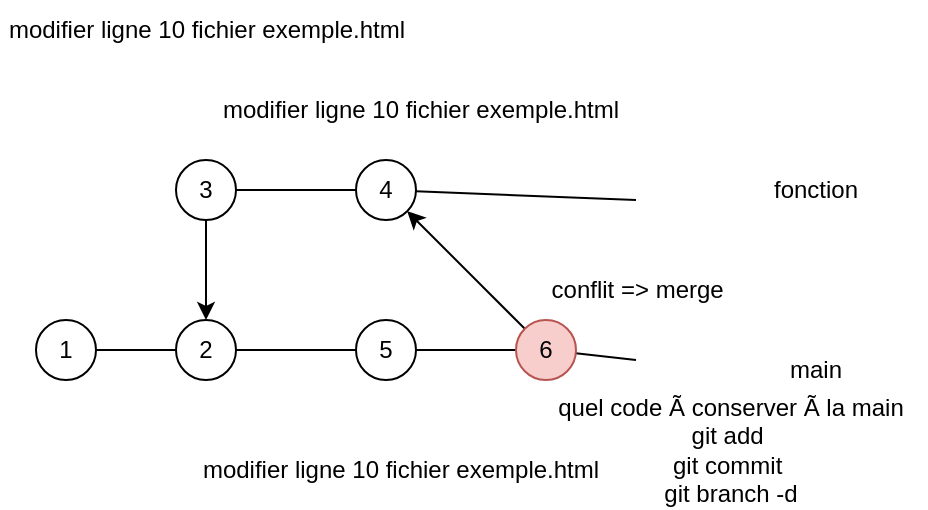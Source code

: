 <mxfile>
    <diagram id="yX0nHOavGnK9uJlhAQx_" name="Page-1">
        <mxGraphModel dx="582" dy="328" grid="1" gridSize="10" guides="1" tooltips="1" connect="1" arrows="1" fold="1" page="1" pageScale="1" pageWidth="850" pageHeight="1100" math="0" shadow="0">
            <root>
                <mxCell id="0"/>
                <mxCell id="1" parent="0"/>
                <mxCell id="2" value="" style="endArrow=none;html=1;startArrow=none;" parent="1" source="19" edge="1">
                    <mxGeometry width="50" height="50" relative="1" as="geometry">
                        <mxPoint x="160" y="200" as="sourcePoint"/>
                        <mxPoint x="450" y="200" as="targetPoint"/>
                    </mxGeometry>
                </mxCell>
                <mxCell id="3" value="" style="endArrow=none;html=1;startArrow=none;" parent="1" source="12" edge="1">
                    <mxGeometry width="50" height="50" relative="1" as="geometry">
                        <mxPoint x="240" y="120" as="sourcePoint"/>
                        <mxPoint x="450" y="120" as="targetPoint"/>
                    </mxGeometry>
                </mxCell>
                <mxCell id="4" value="main" style="text;html=1;strokeColor=none;fillColor=none;align=center;verticalAlign=middle;whiteSpace=wrap;rounded=0;" parent="1" vertex="1">
                    <mxGeometry x="510" y="190" width="60" height="30" as="geometry"/>
                </mxCell>
                <mxCell id="5" value="fonction" style="text;html=1;strokeColor=none;fillColor=none;align=center;verticalAlign=middle;whiteSpace=wrap;rounded=0;" parent="1" vertex="1">
                    <mxGeometry x="510" y="100" width="60" height="30" as="geometry"/>
                </mxCell>
                <mxCell id="7" value="" style="endArrow=none;html=1;" parent="1" target="6" edge="1">
                    <mxGeometry width="50" height="50" relative="1" as="geometry">
                        <mxPoint x="160" y="200" as="sourcePoint"/>
                        <mxPoint x="450" y="200" as="targetPoint"/>
                    </mxGeometry>
                </mxCell>
                <mxCell id="6" value="1" style="ellipse;whiteSpace=wrap;html=1;" parent="1" vertex="1">
                    <mxGeometry x="150" y="180" width="30" height="30" as="geometry"/>
                </mxCell>
                <mxCell id="9" value="" style="endArrow=none;html=1;startArrow=none;" parent="1" source="6" target="8" edge="1">
                    <mxGeometry width="50" height="50" relative="1" as="geometry">
                        <mxPoint x="179.998" y="195.263" as="sourcePoint"/>
                        <mxPoint x="450" y="200" as="targetPoint"/>
                    </mxGeometry>
                </mxCell>
                <mxCell id="8" value="2" style="ellipse;whiteSpace=wrap;html=1;" parent="1" vertex="1">
                    <mxGeometry x="220" y="180" width="30" height="30" as="geometry"/>
                </mxCell>
                <mxCell id="11" value="" style="endArrow=none;html=1;" parent="1" target="10" edge="1">
                    <mxGeometry width="50" height="50" relative="1" as="geometry">
                        <mxPoint x="240" y="120" as="sourcePoint"/>
                        <mxPoint x="450" y="120" as="targetPoint"/>
                    </mxGeometry>
                </mxCell>
                <mxCell id="14" style="edgeStyle=none;html=1;entryX=0.5;entryY=0;entryDx=0;entryDy=0;" parent="1" source="10" target="8" edge="1">
                    <mxGeometry relative="1" as="geometry"/>
                </mxCell>
                <mxCell id="10" value="3" style="ellipse;whiteSpace=wrap;html=1;" parent="1" vertex="1">
                    <mxGeometry x="220" y="100" width="30" height="30" as="geometry"/>
                </mxCell>
                <mxCell id="13" value="" style="endArrow=none;html=1;startArrow=none;" parent="1" source="10" target="12" edge="1">
                    <mxGeometry width="50" height="50" relative="1" as="geometry">
                        <mxPoint x="249.996" y="115.349" as="sourcePoint"/>
                        <mxPoint x="450" y="120" as="targetPoint"/>
                    </mxGeometry>
                </mxCell>
                <mxCell id="12" value="4" style="ellipse;whiteSpace=wrap;html=1;" parent="1" vertex="1">
                    <mxGeometry x="310" y="100" width="30" height="30" as="geometry"/>
                </mxCell>
                <mxCell id="16" value="" style="endArrow=none;html=1;startArrow=none;" parent="1" source="8" target="15" edge="1">
                    <mxGeometry width="50" height="50" relative="1" as="geometry">
                        <mxPoint x="249.996" y="195.349" as="sourcePoint"/>
                        <mxPoint x="450" y="200" as="targetPoint"/>
                    </mxGeometry>
                </mxCell>
                <mxCell id="15" value="5" style="ellipse;whiteSpace=wrap;html=1;" parent="1" vertex="1">
                    <mxGeometry x="310" y="180" width="30" height="30" as="geometry"/>
                </mxCell>
                <mxCell id="17" value="modifier ligne 10 fichier exemple.html" style="text;html=1;strokeColor=none;fillColor=none;align=center;verticalAlign=middle;whiteSpace=wrap;rounded=0;" parent="1" vertex="1">
                    <mxGeometry x="240" y="60" width="205" height="30" as="geometry"/>
                </mxCell>
                <mxCell id="18" value="modifier ligne 10 fichier exemple.html" style="text;html=1;strokeColor=none;fillColor=none;align=center;verticalAlign=middle;whiteSpace=wrap;rounded=0;" parent="1" vertex="1">
                    <mxGeometry x="230" y="240" width="205" height="30" as="geometry"/>
                </mxCell>
                <mxCell id="20" value="" style="endArrow=none;html=1;startArrow=none;" parent="1" source="15" target="19" edge="1">
                    <mxGeometry width="50" height="50" relative="1" as="geometry">
                        <mxPoint x="339.988" y="195.6" as="sourcePoint"/>
                        <mxPoint x="450" y="200" as="targetPoint"/>
                    </mxGeometry>
                </mxCell>
                <mxCell id="21" style="edgeStyle=none;html=1;entryX=1;entryY=1;entryDx=0;entryDy=0;" parent="1" source="19" target="12" edge="1">
                    <mxGeometry relative="1" as="geometry"/>
                </mxCell>
                <mxCell id="19" value="6" style="ellipse;whiteSpace=wrap;html=1;fillColor=#f8cecc;strokeColor=#b85450;" parent="1" vertex="1">
                    <mxGeometry x="390" y="180" width="30" height="30" as="geometry"/>
                </mxCell>
                <mxCell id="22" value="conflit =&amp;gt; merge&amp;nbsp;" style="text;html=1;strokeColor=none;fillColor=none;align=center;verticalAlign=middle;whiteSpace=wrap;rounded=0;" parent="1" vertex="1">
                    <mxGeometry x="385" y="150" width="135" height="30" as="geometry"/>
                </mxCell>
                <mxCell id="23" value="quel code Ã  conserver Ã  la main&lt;br&gt;git add&amp;nbsp;&lt;br&gt;git commit&amp;nbsp;&lt;br&gt;git branch -d" style="text;html=1;strokeColor=none;fillColor=none;align=center;verticalAlign=middle;whiteSpace=wrap;rounded=0;" vertex="1" parent="1">
                    <mxGeometry x="400" y="230" width="195" height="30" as="geometry"/>
                </mxCell>
                <mxCell id="24" value="modifier ligne 10 fichier exemple.html" style="text;html=1;strokeColor=none;fillColor=none;align=center;verticalAlign=middle;whiteSpace=wrap;rounded=0;" vertex="1" parent="1">
                    <mxGeometry x="132.5" y="20" width="205" height="30" as="geometry"/>
                </mxCell>
            </root>
        </mxGraphModel>
    </diagram>
</mxfile>
